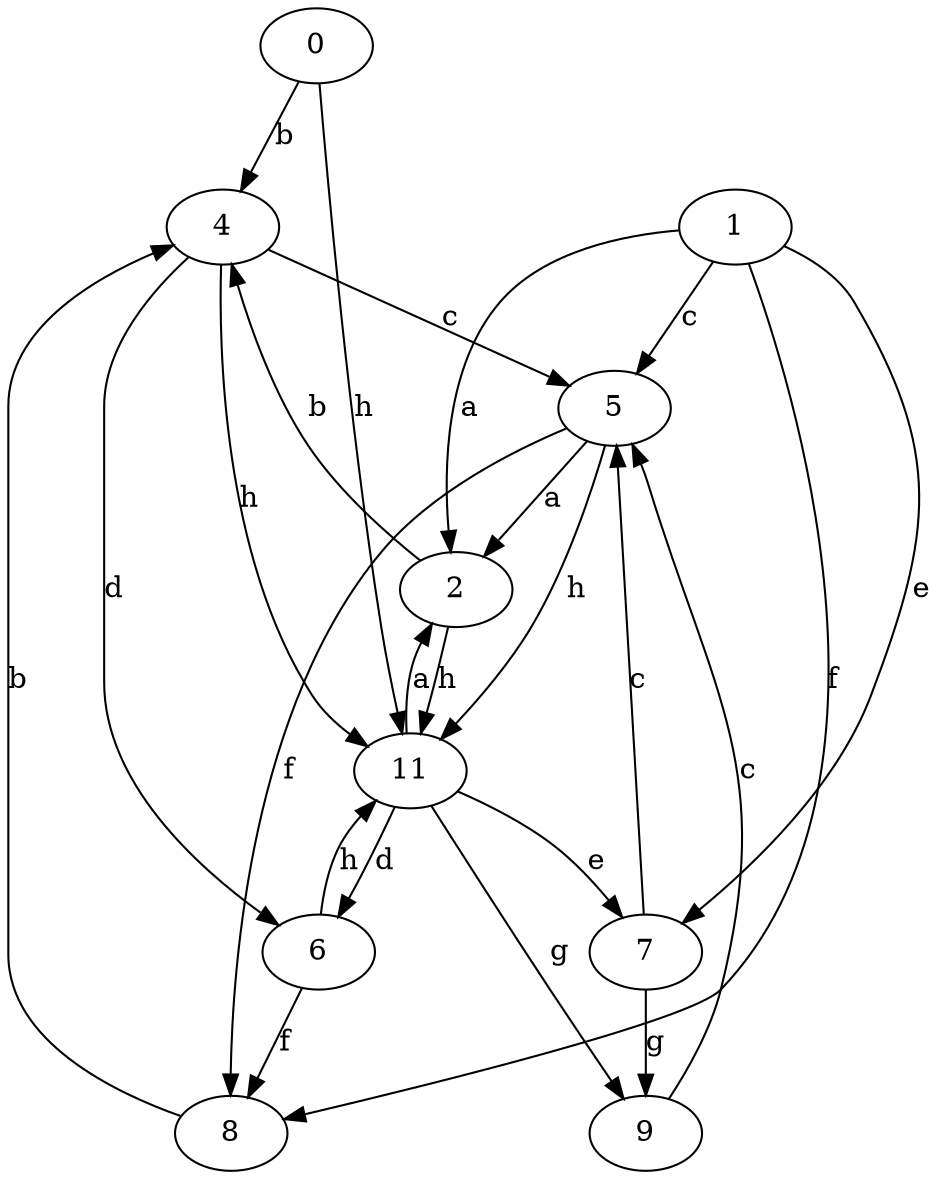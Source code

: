 strict digraph  {
0;
1;
2;
4;
5;
6;
7;
8;
9;
11;
0 -> 4  [label=b];
0 -> 11  [label=h];
1 -> 2  [label=a];
1 -> 5  [label=c];
1 -> 7  [label=e];
1 -> 8  [label=f];
2 -> 4  [label=b];
2 -> 11  [label=h];
4 -> 5  [label=c];
4 -> 6  [label=d];
4 -> 11  [label=h];
5 -> 2  [label=a];
5 -> 8  [label=f];
5 -> 11  [label=h];
6 -> 8  [label=f];
6 -> 11  [label=h];
7 -> 5  [label=c];
7 -> 9  [label=g];
8 -> 4  [label=b];
9 -> 5  [label=c];
11 -> 2  [label=a];
11 -> 6  [label=d];
11 -> 7  [label=e];
11 -> 9  [label=g];
}
